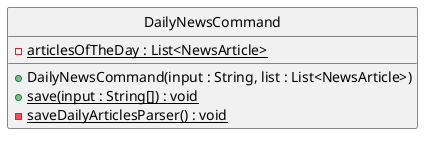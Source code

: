 @startuml
hide circle

class DailyNewsCommand {
- {static}articlesOfTheDay : List<NewsArticle>

 + DailyNewsCommand(input : String, list : List<NewsArticle>)
 + {static}save(input : String[]) : void
 - {static}saveDailyArticlesParser() : void
}

@enduml